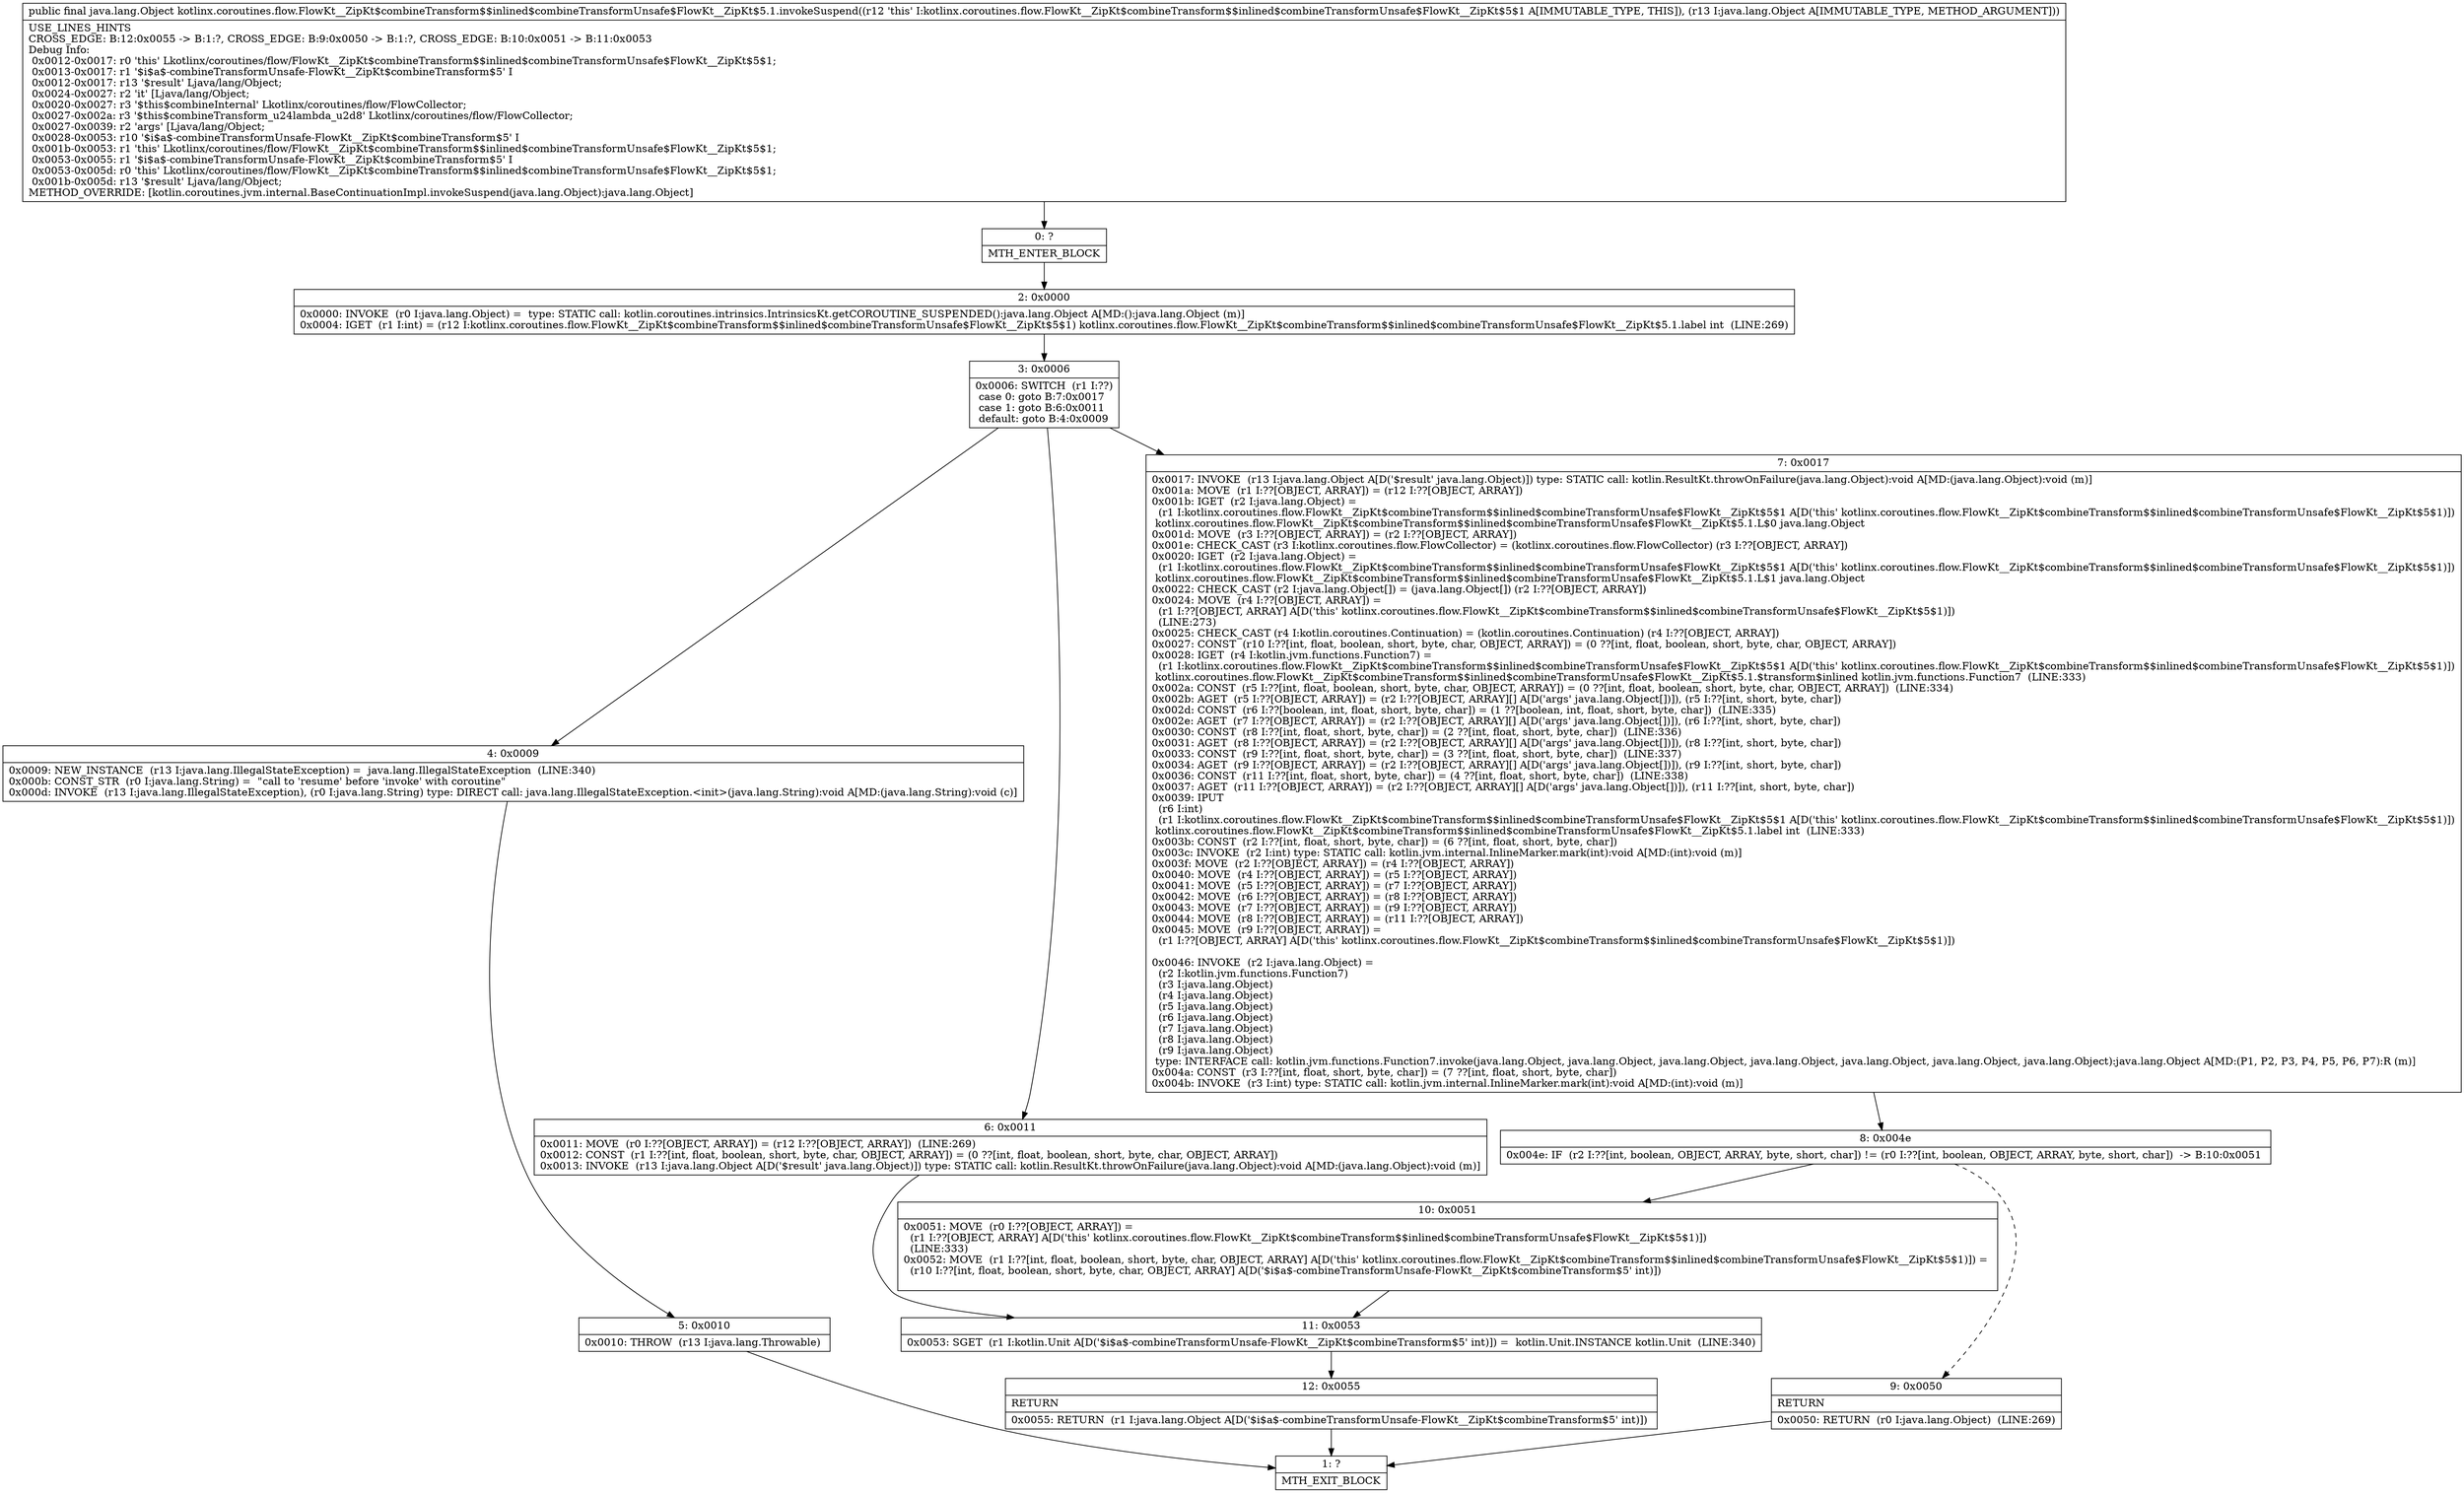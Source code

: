 digraph "CFG forkotlinx.coroutines.flow.FlowKt__ZipKt$combineTransform$$inlined$combineTransformUnsafe$FlowKt__ZipKt$5.1.invokeSuspend(Ljava\/lang\/Object;)Ljava\/lang\/Object;" {
Node_0 [shape=record,label="{0\:\ ?|MTH_ENTER_BLOCK\l}"];
Node_2 [shape=record,label="{2\:\ 0x0000|0x0000: INVOKE  (r0 I:java.lang.Object) =  type: STATIC call: kotlin.coroutines.intrinsics.IntrinsicsKt.getCOROUTINE_SUSPENDED():java.lang.Object A[MD:():java.lang.Object (m)]\l0x0004: IGET  (r1 I:int) = (r12 I:kotlinx.coroutines.flow.FlowKt__ZipKt$combineTransform$$inlined$combineTransformUnsafe$FlowKt__ZipKt$5$1) kotlinx.coroutines.flow.FlowKt__ZipKt$combineTransform$$inlined$combineTransformUnsafe$FlowKt__ZipKt$5.1.label int  (LINE:269)\l}"];
Node_3 [shape=record,label="{3\:\ 0x0006|0x0006: SWITCH  (r1 I:??)\l case 0: goto B:7:0x0017\l case 1: goto B:6:0x0011\l default: goto B:4:0x0009 \l}"];
Node_4 [shape=record,label="{4\:\ 0x0009|0x0009: NEW_INSTANCE  (r13 I:java.lang.IllegalStateException) =  java.lang.IllegalStateException  (LINE:340)\l0x000b: CONST_STR  (r0 I:java.lang.String) =  \"call to 'resume' before 'invoke' with coroutine\" \l0x000d: INVOKE  (r13 I:java.lang.IllegalStateException), (r0 I:java.lang.String) type: DIRECT call: java.lang.IllegalStateException.\<init\>(java.lang.String):void A[MD:(java.lang.String):void (c)]\l}"];
Node_5 [shape=record,label="{5\:\ 0x0010|0x0010: THROW  (r13 I:java.lang.Throwable) \l}"];
Node_1 [shape=record,label="{1\:\ ?|MTH_EXIT_BLOCK\l}"];
Node_6 [shape=record,label="{6\:\ 0x0011|0x0011: MOVE  (r0 I:??[OBJECT, ARRAY]) = (r12 I:??[OBJECT, ARRAY])  (LINE:269)\l0x0012: CONST  (r1 I:??[int, float, boolean, short, byte, char, OBJECT, ARRAY]) = (0 ??[int, float, boolean, short, byte, char, OBJECT, ARRAY]) \l0x0013: INVOKE  (r13 I:java.lang.Object A[D('$result' java.lang.Object)]) type: STATIC call: kotlin.ResultKt.throwOnFailure(java.lang.Object):void A[MD:(java.lang.Object):void (m)]\l}"];
Node_11 [shape=record,label="{11\:\ 0x0053|0x0053: SGET  (r1 I:kotlin.Unit A[D('$i$a$\-combineTransformUnsafe\-FlowKt__ZipKt$combineTransform$5' int)]) =  kotlin.Unit.INSTANCE kotlin.Unit  (LINE:340)\l}"];
Node_12 [shape=record,label="{12\:\ 0x0055|RETURN\l|0x0055: RETURN  (r1 I:java.lang.Object A[D('$i$a$\-combineTransformUnsafe\-FlowKt__ZipKt$combineTransform$5' int)]) \l}"];
Node_7 [shape=record,label="{7\:\ 0x0017|0x0017: INVOKE  (r13 I:java.lang.Object A[D('$result' java.lang.Object)]) type: STATIC call: kotlin.ResultKt.throwOnFailure(java.lang.Object):void A[MD:(java.lang.Object):void (m)]\l0x001a: MOVE  (r1 I:??[OBJECT, ARRAY]) = (r12 I:??[OBJECT, ARRAY]) \l0x001b: IGET  (r2 I:java.lang.Object) = \l  (r1 I:kotlinx.coroutines.flow.FlowKt__ZipKt$combineTransform$$inlined$combineTransformUnsafe$FlowKt__ZipKt$5$1 A[D('this' kotlinx.coroutines.flow.FlowKt__ZipKt$combineTransform$$inlined$combineTransformUnsafe$FlowKt__ZipKt$5$1)])\l kotlinx.coroutines.flow.FlowKt__ZipKt$combineTransform$$inlined$combineTransformUnsafe$FlowKt__ZipKt$5.1.L$0 java.lang.Object \l0x001d: MOVE  (r3 I:??[OBJECT, ARRAY]) = (r2 I:??[OBJECT, ARRAY]) \l0x001e: CHECK_CAST (r3 I:kotlinx.coroutines.flow.FlowCollector) = (kotlinx.coroutines.flow.FlowCollector) (r3 I:??[OBJECT, ARRAY]) \l0x0020: IGET  (r2 I:java.lang.Object) = \l  (r1 I:kotlinx.coroutines.flow.FlowKt__ZipKt$combineTransform$$inlined$combineTransformUnsafe$FlowKt__ZipKt$5$1 A[D('this' kotlinx.coroutines.flow.FlowKt__ZipKt$combineTransform$$inlined$combineTransformUnsafe$FlowKt__ZipKt$5$1)])\l kotlinx.coroutines.flow.FlowKt__ZipKt$combineTransform$$inlined$combineTransformUnsafe$FlowKt__ZipKt$5.1.L$1 java.lang.Object \l0x0022: CHECK_CAST (r2 I:java.lang.Object[]) = (java.lang.Object[]) (r2 I:??[OBJECT, ARRAY]) \l0x0024: MOVE  (r4 I:??[OBJECT, ARRAY]) = \l  (r1 I:??[OBJECT, ARRAY] A[D('this' kotlinx.coroutines.flow.FlowKt__ZipKt$combineTransform$$inlined$combineTransformUnsafe$FlowKt__ZipKt$5$1)])\l  (LINE:273)\l0x0025: CHECK_CAST (r4 I:kotlin.coroutines.Continuation) = (kotlin.coroutines.Continuation) (r4 I:??[OBJECT, ARRAY]) \l0x0027: CONST  (r10 I:??[int, float, boolean, short, byte, char, OBJECT, ARRAY]) = (0 ??[int, float, boolean, short, byte, char, OBJECT, ARRAY]) \l0x0028: IGET  (r4 I:kotlin.jvm.functions.Function7) = \l  (r1 I:kotlinx.coroutines.flow.FlowKt__ZipKt$combineTransform$$inlined$combineTransformUnsafe$FlowKt__ZipKt$5$1 A[D('this' kotlinx.coroutines.flow.FlowKt__ZipKt$combineTransform$$inlined$combineTransformUnsafe$FlowKt__ZipKt$5$1)])\l kotlinx.coroutines.flow.FlowKt__ZipKt$combineTransform$$inlined$combineTransformUnsafe$FlowKt__ZipKt$5.1.$transform$inlined kotlin.jvm.functions.Function7  (LINE:333)\l0x002a: CONST  (r5 I:??[int, float, boolean, short, byte, char, OBJECT, ARRAY]) = (0 ??[int, float, boolean, short, byte, char, OBJECT, ARRAY])  (LINE:334)\l0x002b: AGET  (r5 I:??[OBJECT, ARRAY]) = (r2 I:??[OBJECT, ARRAY][] A[D('args' java.lang.Object[])]), (r5 I:??[int, short, byte, char]) \l0x002d: CONST  (r6 I:??[boolean, int, float, short, byte, char]) = (1 ??[boolean, int, float, short, byte, char])  (LINE:335)\l0x002e: AGET  (r7 I:??[OBJECT, ARRAY]) = (r2 I:??[OBJECT, ARRAY][] A[D('args' java.lang.Object[])]), (r6 I:??[int, short, byte, char]) \l0x0030: CONST  (r8 I:??[int, float, short, byte, char]) = (2 ??[int, float, short, byte, char])  (LINE:336)\l0x0031: AGET  (r8 I:??[OBJECT, ARRAY]) = (r2 I:??[OBJECT, ARRAY][] A[D('args' java.lang.Object[])]), (r8 I:??[int, short, byte, char]) \l0x0033: CONST  (r9 I:??[int, float, short, byte, char]) = (3 ??[int, float, short, byte, char])  (LINE:337)\l0x0034: AGET  (r9 I:??[OBJECT, ARRAY]) = (r2 I:??[OBJECT, ARRAY][] A[D('args' java.lang.Object[])]), (r9 I:??[int, short, byte, char]) \l0x0036: CONST  (r11 I:??[int, float, short, byte, char]) = (4 ??[int, float, short, byte, char])  (LINE:338)\l0x0037: AGET  (r11 I:??[OBJECT, ARRAY]) = (r2 I:??[OBJECT, ARRAY][] A[D('args' java.lang.Object[])]), (r11 I:??[int, short, byte, char]) \l0x0039: IPUT  \l  (r6 I:int)\l  (r1 I:kotlinx.coroutines.flow.FlowKt__ZipKt$combineTransform$$inlined$combineTransformUnsafe$FlowKt__ZipKt$5$1 A[D('this' kotlinx.coroutines.flow.FlowKt__ZipKt$combineTransform$$inlined$combineTransformUnsafe$FlowKt__ZipKt$5$1)])\l kotlinx.coroutines.flow.FlowKt__ZipKt$combineTransform$$inlined$combineTransformUnsafe$FlowKt__ZipKt$5.1.label int  (LINE:333)\l0x003b: CONST  (r2 I:??[int, float, short, byte, char]) = (6 ??[int, float, short, byte, char]) \l0x003c: INVOKE  (r2 I:int) type: STATIC call: kotlin.jvm.internal.InlineMarker.mark(int):void A[MD:(int):void (m)]\l0x003f: MOVE  (r2 I:??[OBJECT, ARRAY]) = (r4 I:??[OBJECT, ARRAY]) \l0x0040: MOVE  (r4 I:??[OBJECT, ARRAY]) = (r5 I:??[OBJECT, ARRAY]) \l0x0041: MOVE  (r5 I:??[OBJECT, ARRAY]) = (r7 I:??[OBJECT, ARRAY]) \l0x0042: MOVE  (r6 I:??[OBJECT, ARRAY]) = (r8 I:??[OBJECT, ARRAY]) \l0x0043: MOVE  (r7 I:??[OBJECT, ARRAY]) = (r9 I:??[OBJECT, ARRAY]) \l0x0044: MOVE  (r8 I:??[OBJECT, ARRAY]) = (r11 I:??[OBJECT, ARRAY]) \l0x0045: MOVE  (r9 I:??[OBJECT, ARRAY]) = \l  (r1 I:??[OBJECT, ARRAY] A[D('this' kotlinx.coroutines.flow.FlowKt__ZipKt$combineTransform$$inlined$combineTransformUnsafe$FlowKt__ZipKt$5$1)])\l \l0x0046: INVOKE  (r2 I:java.lang.Object) = \l  (r2 I:kotlin.jvm.functions.Function7)\l  (r3 I:java.lang.Object)\l  (r4 I:java.lang.Object)\l  (r5 I:java.lang.Object)\l  (r6 I:java.lang.Object)\l  (r7 I:java.lang.Object)\l  (r8 I:java.lang.Object)\l  (r9 I:java.lang.Object)\l type: INTERFACE call: kotlin.jvm.functions.Function7.invoke(java.lang.Object, java.lang.Object, java.lang.Object, java.lang.Object, java.lang.Object, java.lang.Object, java.lang.Object):java.lang.Object A[MD:(P1, P2, P3, P4, P5, P6, P7):R (m)]\l0x004a: CONST  (r3 I:??[int, float, short, byte, char]) = (7 ??[int, float, short, byte, char]) \l0x004b: INVOKE  (r3 I:int) type: STATIC call: kotlin.jvm.internal.InlineMarker.mark(int):void A[MD:(int):void (m)]\l}"];
Node_8 [shape=record,label="{8\:\ 0x004e|0x004e: IF  (r2 I:??[int, boolean, OBJECT, ARRAY, byte, short, char]) != (r0 I:??[int, boolean, OBJECT, ARRAY, byte, short, char])  \-\> B:10:0x0051 \l}"];
Node_9 [shape=record,label="{9\:\ 0x0050|RETURN\l|0x0050: RETURN  (r0 I:java.lang.Object)  (LINE:269)\l}"];
Node_10 [shape=record,label="{10\:\ 0x0051|0x0051: MOVE  (r0 I:??[OBJECT, ARRAY]) = \l  (r1 I:??[OBJECT, ARRAY] A[D('this' kotlinx.coroutines.flow.FlowKt__ZipKt$combineTransform$$inlined$combineTransformUnsafe$FlowKt__ZipKt$5$1)])\l  (LINE:333)\l0x0052: MOVE  (r1 I:??[int, float, boolean, short, byte, char, OBJECT, ARRAY] A[D('this' kotlinx.coroutines.flow.FlowKt__ZipKt$combineTransform$$inlined$combineTransformUnsafe$FlowKt__ZipKt$5$1)]) = \l  (r10 I:??[int, float, boolean, short, byte, char, OBJECT, ARRAY] A[D('$i$a$\-combineTransformUnsafe\-FlowKt__ZipKt$combineTransform$5' int)])\l \l}"];
MethodNode[shape=record,label="{public final java.lang.Object kotlinx.coroutines.flow.FlowKt__ZipKt$combineTransform$$inlined$combineTransformUnsafe$FlowKt__ZipKt$5.1.invokeSuspend((r12 'this' I:kotlinx.coroutines.flow.FlowKt__ZipKt$combineTransform$$inlined$combineTransformUnsafe$FlowKt__ZipKt$5$1 A[IMMUTABLE_TYPE, THIS]), (r13 I:java.lang.Object A[IMMUTABLE_TYPE, METHOD_ARGUMENT]))  | USE_LINES_HINTS\lCROSS_EDGE: B:12:0x0055 \-\> B:1:?, CROSS_EDGE: B:9:0x0050 \-\> B:1:?, CROSS_EDGE: B:10:0x0051 \-\> B:11:0x0053\lDebug Info:\l  0x0012\-0x0017: r0 'this' Lkotlinx\/coroutines\/flow\/FlowKt__ZipKt$combineTransform$$inlined$combineTransformUnsafe$FlowKt__ZipKt$5$1;\l  0x0013\-0x0017: r1 '$i$a$\-combineTransformUnsafe\-FlowKt__ZipKt$combineTransform$5' I\l  0x0012\-0x0017: r13 '$result' Ljava\/lang\/Object;\l  0x0024\-0x0027: r2 'it' [Ljava\/lang\/Object;\l  0x0020\-0x0027: r3 '$this$combineInternal' Lkotlinx\/coroutines\/flow\/FlowCollector;\l  0x0027\-0x002a: r3 '$this$combineTransform_u24lambda_u2d8' Lkotlinx\/coroutines\/flow\/FlowCollector;\l  0x0027\-0x0039: r2 'args' [Ljava\/lang\/Object;\l  0x0028\-0x0053: r10 '$i$a$\-combineTransformUnsafe\-FlowKt__ZipKt$combineTransform$5' I\l  0x001b\-0x0053: r1 'this' Lkotlinx\/coroutines\/flow\/FlowKt__ZipKt$combineTransform$$inlined$combineTransformUnsafe$FlowKt__ZipKt$5$1;\l  0x0053\-0x0055: r1 '$i$a$\-combineTransformUnsafe\-FlowKt__ZipKt$combineTransform$5' I\l  0x0053\-0x005d: r0 'this' Lkotlinx\/coroutines\/flow\/FlowKt__ZipKt$combineTransform$$inlined$combineTransformUnsafe$FlowKt__ZipKt$5$1;\l  0x001b\-0x005d: r13 '$result' Ljava\/lang\/Object;\lMETHOD_OVERRIDE: [kotlin.coroutines.jvm.internal.BaseContinuationImpl.invokeSuspend(java.lang.Object):java.lang.Object]\l}"];
MethodNode -> Node_0;Node_0 -> Node_2;
Node_2 -> Node_3;
Node_3 -> Node_4;
Node_3 -> Node_6;
Node_3 -> Node_7;
Node_4 -> Node_5;
Node_5 -> Node_1;
Node_6 -> Node_11;
Node_11 -> Node_12;
Node_12 -> Node_1;
Node_7 -> Node_8;
Node_8 -> Node_9[style=dashed];
Node_8 -> Node_10;
Node_9 -> Node_1;
Node_10 -> Node_11;
}

